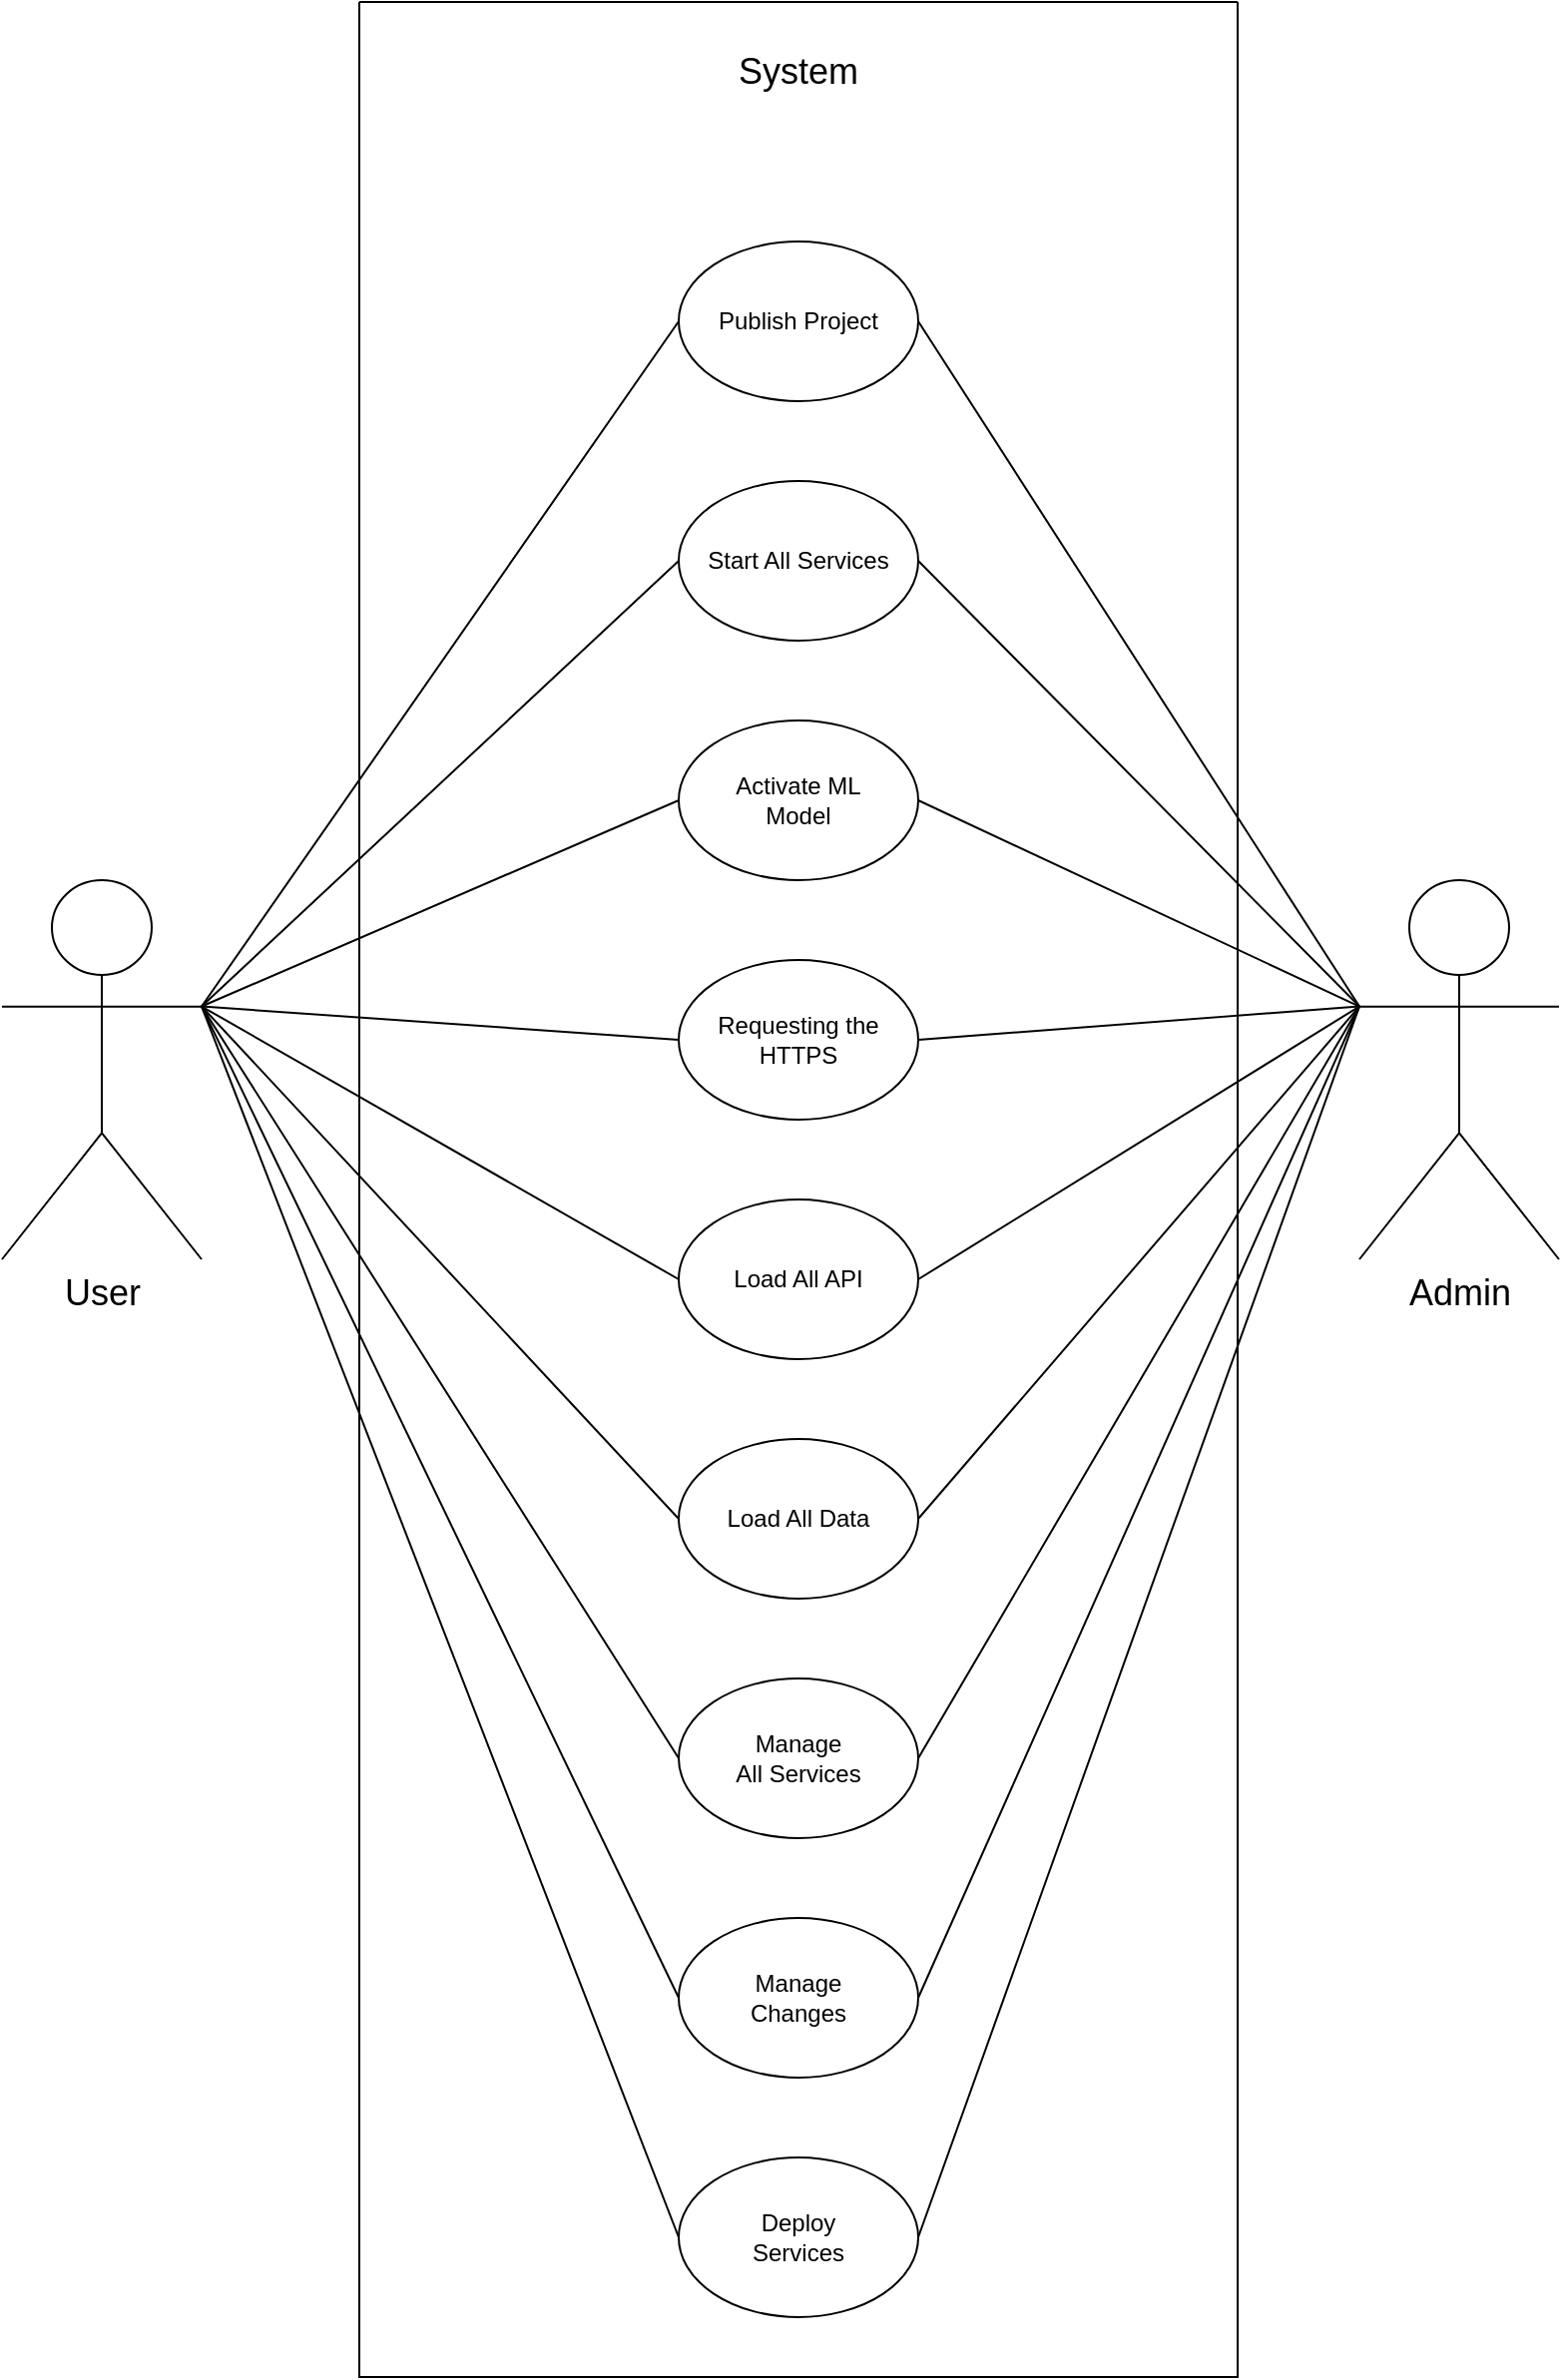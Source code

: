 <mxfile version="22.0.3" type="device">
  <diagram name="Page-1" id="R3jA13j_Blh9UC3ATklB">
    <mxGraphModel dx="2333" dy="2480" grid="1" gridSize="10" guides="1" tooltips="1" connect="1" arrows="1" fold="1" page="1" pageScale="1" pageWidth="850" pageHeight="1100" math="0" shadow="0">
      <root>
        <mxCell id="0" />
        <mxCell id="1" parent="0" />
        <mxCell id="Cof7CUz10aBS_T015wTI-1" value="Publish Project" style="ellipse;whiteSpace=wrap;html=1;" vertex="1" parent="1">
          <mxGeometry x="379" y="40" width="120" height="80" as="geometry" />
        </mxCell>
        <mxCell id="Cof7CUz10aBS_T015wTI-2" value="Start All Services" style="ellipse;whiteSpace=wrap;html=1;" vertex="1" parent="1">
          <mxGeometry x="379" y="160" width="120" height="80" as="geometry" />
        </mxCell>
        <mxCell id="Cof7CUz10aBS_T015wTI-3" value="Activate ML&lt;br&gt;Model" style="ellipse;whiteSpace=wrap;html=1;" vertex="1" parent="1">
          <mxGeometry x="379" y="280" width="120" height="80" as="geometry" />
        </mxCell>
        <mxCell id="Cof7CUz10aBS_T015wTI-4" value="Requesting the HTTPS" style="ellipse;whiteSpace=wrap;html=1;" vertex="1" parent="1">
          <mxGeometry x="379" y="400" width="120" height="80" as="geometry" />
        </mxCell>
        <mxCell id="Cof7CUz10aBS_T015wTI-5" value="Load All API" style="ellipse;whiteSpace=wrap;html=1;" vertex="1" parent="1">
          <mxGeometry x="379" y="520" width="120" height="80" as="geometry" />
        </mxCell>
        <mxCell id="Cof7CUz10aBS_T015wTI-6" value="Manage&lt;br style=&quot;border-color: var(--border-color);&quot;&gt;All Services" style="ellipse;whiteSpace=wrap;html=1;" vertex="1" parent="1">
          <mxGeometry x="379" y="760" width="120" height="80" as="geometry" />
        </mxCell>
        <mxCell id="Cof7CUz10aBS_T015wTI-7" value="Load All Data" style="ellipse;whiteSpace=wrap;html=1;" vertex="1" parent="1">
          <mxGeometry x="379" y="640" width="120" height="80" as="geometry" />
        </mxCell>
        <mxCell id="Cof7CUz10aBS_T015wTI-8" value="Manage &lt;br&gt;Changes" style="ellipse;whiteSpace=wrap;html=1;" vertex="1" parent="1">
          <mxGeometry x="379" y="880" width="120" height="80" as="geometry" />
        </mxCell>
        <mxCell id="Cof7CUz10aBS_T015wTI-9" value="Deploy &lt;br&gt;Services" style="ellipse;whiteSpace=wrap;html=1;" vertex="1" parent="1">
          <mxGeometry x="379" y="1000" width="120" height="80" as="geometry" />
        </mxCell>
        <mxCell id="Cof7CUz10aBS_T015wTI-10" value="" style="swimlane;startSize=0;fontSize=18;" vertex="1" parent="1">
          <mxGeometry x="219" y="-80" width="440" height="1190" as="geometry" />
        </mxCell>
        <mxCell id="Cof7CUz10aBS_T015wTI-11" value="&lt;font style=&quot;font-size: 18px;&quot;&gt;System&lt;br&gt;&lt;/font&gt;" style="text;html=1;strokeColor=none;fillColor=none;align=center;verticalAlign=middle;whiteSpace=wrap;rounded=0;" vertex="1" parent="Cof7CUz10aBS_T015wTI-10">
          <mxGeometry x="190" y="20" width="60" height="30" as="geometry" />
        </mxCell>
        <mxCell id="Cof7CUz10aBS_T015wTI-12" value="&lt;font style=&quot;font-size: 18px;&quot;&gt;User&lt;/font&gt;" style="shape=umlActor;verticalLabelPosition=bottom;verticalAlign=top;html=1;outlineConnect=0;" vertex="1" parent="1">
          <mxGeometry x="40" y="360" width="100" height="190" as="geometry" />
        </mxCell>
        <mxCell id="Cof7CUz10aBS_T015wTI-13" value="&lt;font style=&quot;font-size: 18px;&quot;&gt;Admin&lt;/font&gt;" style="shape=umlActor;verticalLabelPosition=bottom;verticalAlign=top;html=1;outlineConnect=0;" vertex="1" parent="1">
          <mxGeometry x="720" y="360" width="100" height="190" as="geometry" />
        </mxCell>
        <mxCell id="Cof7CUz10aBS_T015wTI-15" value="" style="endArrow=none;html=1;rounded=0;exitX=1;exitY=0.333;exitDx=0;exitDy=0;exitPerimeter=0;entryX=0;entryY=0.5;entryDx=0;entryDy=0;" edge="1" parent="1" source="Cof7CUz10aBS_T015wTI-12" target="Cof7CUz10aBS_T015wTI-1">
          <mxGeometry width="50" height="50" relative="1" as="geometry">
            <mxPoint x="140" y="330" as="sourcePoint" />
            <mxPoint x="190" y="280" as="targetPoint" />
          </mxGeometry>
        </mxCell>
        <mxCell id="Cof7CUz10aBS_T015wTI-16" value="" style="endArrow=none;html=1;rounded=0;exitX=0;exitY=0.333;exitDx=0;exitDy=0;exitPerimeter=0;entryX=1;entryY=0.5;entryDx=0;entryDy=0;" edge="1" parent="1" source="Cof7CUz10aBS_T015wTI-13" target="Cof7CUz10aBS_T015wTI-8">
          <mxGeometry width="50" height="50" relative="1" as="geometry">
            <mxPoint x="150" y="343" as="sourcePoint" />
            <mxPoint x="389" y="90" as="targetPoint" />
          </mxGeometry>
        </mxCell>
        <mxCell id="Cof7CUz10aBS_T015wTI-17" value="" style="endArrow=none;html=1;rounded=0;exitX=1;exitY=0.333;exitDx=0;exitDy=0;exitPerimeter=0;entryX=0;entryY=0.5;entryDx=0;entryDy=0;" edge="1" parent="1" source="Cof7CUz10aBS_T015wTI-12" target="Cof7CUz10aBS_T015wTI-7">
          <mxGeometry width="50" height="50" relative="1" as="geometry">
            <mxPoint x="160" y="353" as="sourcePoint" />
            <mxPoint x="399" y="100" as="targetPoint" />
          </mxGeometry>
        </mxCell>
        <mxCell id="Cof7CUz10aBS_T015wTI-18" value="" style="endArrow=none;html=1;rounded=0;exitX=1;exitY=0.333;exitDx=0;exitDy=0;exitPerimeter=0;entryX=0;entryY=0.5;entryDx=0;entryDy=0;" edge="1" parent="1" source="Cof7CUz10aBS_T015wTI-12" target="Cof7CUz10aBS_T015wTI-5">
          <mxGeometry width="50" height="50" relative="1" as="geometry">
            <mxPoint x="170" y="363" as="sourcePoint" />
            <mxPoint x="409" y="110" as="targetPoint" />
          </mxGeometry>
        </mxCell>
        <mxCell id="Cof7CUz10aBS_T015wTI-19" value="" style="endArrow=none;html=1;rounded=0;exitX=1;exitY=0.333;exitDx=0;exitDy=0;exitPerimeter=0;entryX=0;entryY=0.5;entryDx=0;entryDy=0;" edge="1" parent="1" source="Cof7CUz10aBS_T015wTI-12" target="Cof7CUz10aBS_T015wTI-4">
          <mxGeometry width="50" height="50" relative="1" as="geometry">
            <mxPoint x="180" y="373" as="sourcePoint" />
            <mxPoint x="419" y="120" as="targetPoint" />
          </mxGeometry>
        </mxCell>
        <mxCell id="Cof7CUz10aBS_T015wTI-20" value="" style="endArrow=none;html=1;rounded=0;exitX=1;exitY=0.333;exitDx=0;exitDy=0;exitPerimeter=0;entryX=0;entryY=0.5;entryDx=0;entryDy=0;" edge="1" parent="1" source="Cof7CUz10aBS_T015wTI-12" target="Cof7CUz10aBS_T015wTI-3">
          <mxGeometry width="50" height="50" relative="1" as="geometry">
            <mxPoint x="190" y="383" as="sourcePoint" />
            <mxPoint x="429" y="130" as="targetPoint" />
          </mxGeometry>
        </mxCell>
        <mxCell id="Cof7CUz10aBS_T015wTI-21" value="" style="endArrow=none;html=1;rounded=0;exitX=1;exitY=0.333;exitDx=0;exitDy=0;exitPerimeter=0;entryX=0;entryY=0.5;entryDx=0;entryDy=0;" edge="1" parent="1" source="Cof7CUz10aBS_T015wTI-12" target="Cof7CUz10aBS_T015wTI-2">
          <mxGeometry width="50" height="50" relative="1" as="geometry">
            <mxPoint x="200" y="393" as="sourcePoint" />
            <mxPoint x="439" y="140" as="targetPoint" />
          </mxGeometry>
        </mxCell>
        <mxCell id="Cof7CUz10aBS_T015wTI-22" value="" style="endArrow=none;html=1;rounded=0;exitX=1;exitY=0.5;exitDx=0;exitDy=0;entryX=0;entryY=0.333;entryDx=0;entryDy=0;entryPerimeter=0;" edge="1" parent="1" source="Cof7CUz10aBS_T015wTI-7" target="Cof7CUz10aBS_T015wTI-13">
          <mxGeometry width="50" height="50" relative="1" as="geometry">
            <mxPoint x="210" y="403" as="sourcePoint" />
            <mxPoint x="449" y="150" as="targetPoint" />
          </mxGeometry>
        </mxCell>
        <mxCell id="Cof7CUz10aBS_T015wTI-23" value="" style="endArrow=none;html=1;rounded=0;exitX=1;exitY=0.5;exitDx=0;exitDy=0;entryX=0;entryY=0.333;entryDx=0;entryDy=0;entryPerimeter=0;" edge="1" parent="1" source="Cof7CUz10aBS_T015wTI-5" target="Cof7CUz10aBS_T015wTI-13">
          <mxGeometry width="50" height="50" relative="1" as="geometry">
            <mxPoint x="220" y="413" as="sourcePoint" />
            <mxPoint x="459" y="160" as="targetPoint" />
          </mxGeometry>
        </mxCell>
        <mxCell id="Cof7CUz10aBS_T015wTI-24" value="" style="endArrow=none;html=1;rounded=0;exitX=0;exitY=0.333;exitDx=0;exitDy=0;exitPerimeter=0;entryX=1;entryY=0.5;entryDx=0;entryDy=0;" edge="1" parent="1" source="Cof7CUz10aBS_T015wTI-13" target="Cof7CUz10aBS_T015wTI-4">
          <mxGeometry width="50" height="50" relative="1" as="geometry">
            <mxPoint x="230" y="423" as="sourcePoint" />
            <mxPoint x="469" y="170" as="targetPoint" />
          </mxGeometry>
        </mxCell>
        <mxCell id="Cof7CUz10aBS_T015wTI-25" value="" style="endArrow=none;html=1;rounded=0;exitX=0;exitY=0.333;exitDx=0;exitDy=0;exitPerimeter=0;entryX=1;entryY=0.5;entryDx=0;entryDy=0;" edge="1" parent="1" source="Cof7CUz10aBS_T015wTI-13" target="Cof7CUz10aBS_T015wTI-3">
          <mxGeometry width="50" height="50" relative="1" as="geometry">
            <mxPoint x="240" y="433" as="sourcePoint" />
            <mxPoint x="479" y="180" as="targetPoint" />
          </mxGeometry>
        </mxCell>
        <mxCell id="Cof7CUz10aBS_T015wTI-26" value="" style="endArrow=none;html=1;rounded=0;exitX=0;exitY=0.333;exitDx=0;exitDy=0;exitPerimeter=0;entryX=1;entryY=0.5;entryDx=0;entryDy=0;" edge="1" parent="1" source="Cof7CUz10aBS_T015wTI-13" target="Cof7CUz10aBS_T015wTI-2">
          <mxGeometry width="50" height="50" relative="1" as="geometry">
            <mxPoint x="250" y="443" as="sourcePoint" />
            <mxPoint x="489" y="190" as="targetPoint" />
          </mxGeometry>
        </mxCell>
        <mxCell id="Cof7CUz10aBS_T015wTI-27" value="" style="endArrow=none;html=1;rounded=0;exitX=0;exitY=0.333;exitDx=0;exitDy=0;exitPerimeter=0;entryX=1;entryY=0.5;entryDx=0;entryDy=0;" edge="1" parent="1" source="Cof7CUz10aBS_T015wTI-13" target="Cof7CUz10aBS_T015wTI-1">
          <mxGeometry width="50" height="50" relative="1" as="geometry">
            <mxPoint x="260" y="453" as="sourcePoint" />
            <mxPoint x="499" y="200" as="targetPoint" />
          </mxGeometry>
        </mxCell>
        <mxCell id="Cof7CUz10aBS_T015wTI-28" value="" style="endArrow=none;html=1;rounded=0;exitX=1;exitY=0.333;exitDx=0;exitDy=0;exitPerimeter=0;entryX=0;entryY=0.5;entryDx=0;entryDy=0;" edge="1" parent="1" source="Cof7CUz10aBS_T015wTI-12" target="Cof7CUz10aBS_T015wTI-9">
          <mxGeometry width="50" height="50" relative="1" as="geometry">
            <mxPoint x="150" y="343" as="sourcePoint" />
            <mxPoint x="389" y="810" as="targetPoint" />
          </mxGeometry>
        </mxCell>
        <mxCell id="Cof7CUz10aBS_T015wTI-29" value="" style="endArrow=none;html=1;rounded=0;exitX=1;exitY=0.333;exitDx=0;exitDy=0;exitPerimeter=0;entryX=0;entryY=0.5;entryDx=0;entryDy=0;" edge="1" parent="1" source="Cof7CUz10aBS_T015wTI-12" target="Cof7CUz10aBS_T015wTI-8">
          <mxGeometry width="50" height="50" relative="1" as="geometry">
            <mxPoint x="160" y="353" as="sourcePoint" />
            <mxPoint x="399" y="820" as="targetPoint" />
          </mxGeometry>
        </mxCell>
        <mxCell id="Cof7CUz10aBS_T015wTI-30" value="" style="endArrow=none;html=1;rounded=0;exitX=0;exitY=0.333;exitDx=0;exitDy=0;exitPerimeter=0;entryX=1;entryY=0.5;entryDx=0;entryDy=0;" edge="1" parent="1" source="Cof7CUz10aBS_T015wTI-13" target="Cof7CUz10aBS_T015wTI-6">
          <mxGeometry width="50" height="50" relative="1" as="geometry">
            <mxPoint x="170" y="363" as="sourcePoint" />
            <mxPoint x="409" y="830" as="targetPoint" />
          </mxGeometry>
        </mxCell>
        <mxCell id="Cof7CUz10aBS_T015wTI-31" value="" style="endArrow=none;html=1;rounded=0;exitX=1;exitY=0.333;exitDx=0;exitDy=0;exitPerimeter=0;entryX=0;entryY=0.5;entryDx=0;entryDy=0;" edge="1" parent="1" source="Cof7CUz10aBS_T015wTI-12" target="Cof7CUz10aBS_T015wTI-6">
          <mxGeometry width="50" height="50" relative="1" as="geometry">
            <mxPoint x="180" y="373" as="sourcePoint" />
            <mxPoint x="380" y="780" as="targetPoint" />
          </mxGeometry>
        </mxCell>
        <mxCell id="Cof7CUz10aBS_T015wTI-32" value="" style="endArrow=none;html=1;rounded=0;exitX=0;exitY=0.333;exitDx=0;exitDy=0;exitPerimeter=0;entryX=1;entryY=0.5;entryDx=0;entryDy=0;" edge="1" parent="1" source="Cof7CUz10aBS_T015wTI-13" target="Cof7CUz10aBS_T015wTI-9">
          <mxGeometry width="50" height="50" relative="1" as="geometry">
            <mxPoint x="190" y="383" as="sourcePoint" />
            <mxPoint x="429" y="850" as="targetPoint" />
          </mxGeometry>
        </mxCell>
      </root>
    </mxGraphModel>
  </diagram>
</mxfile>
